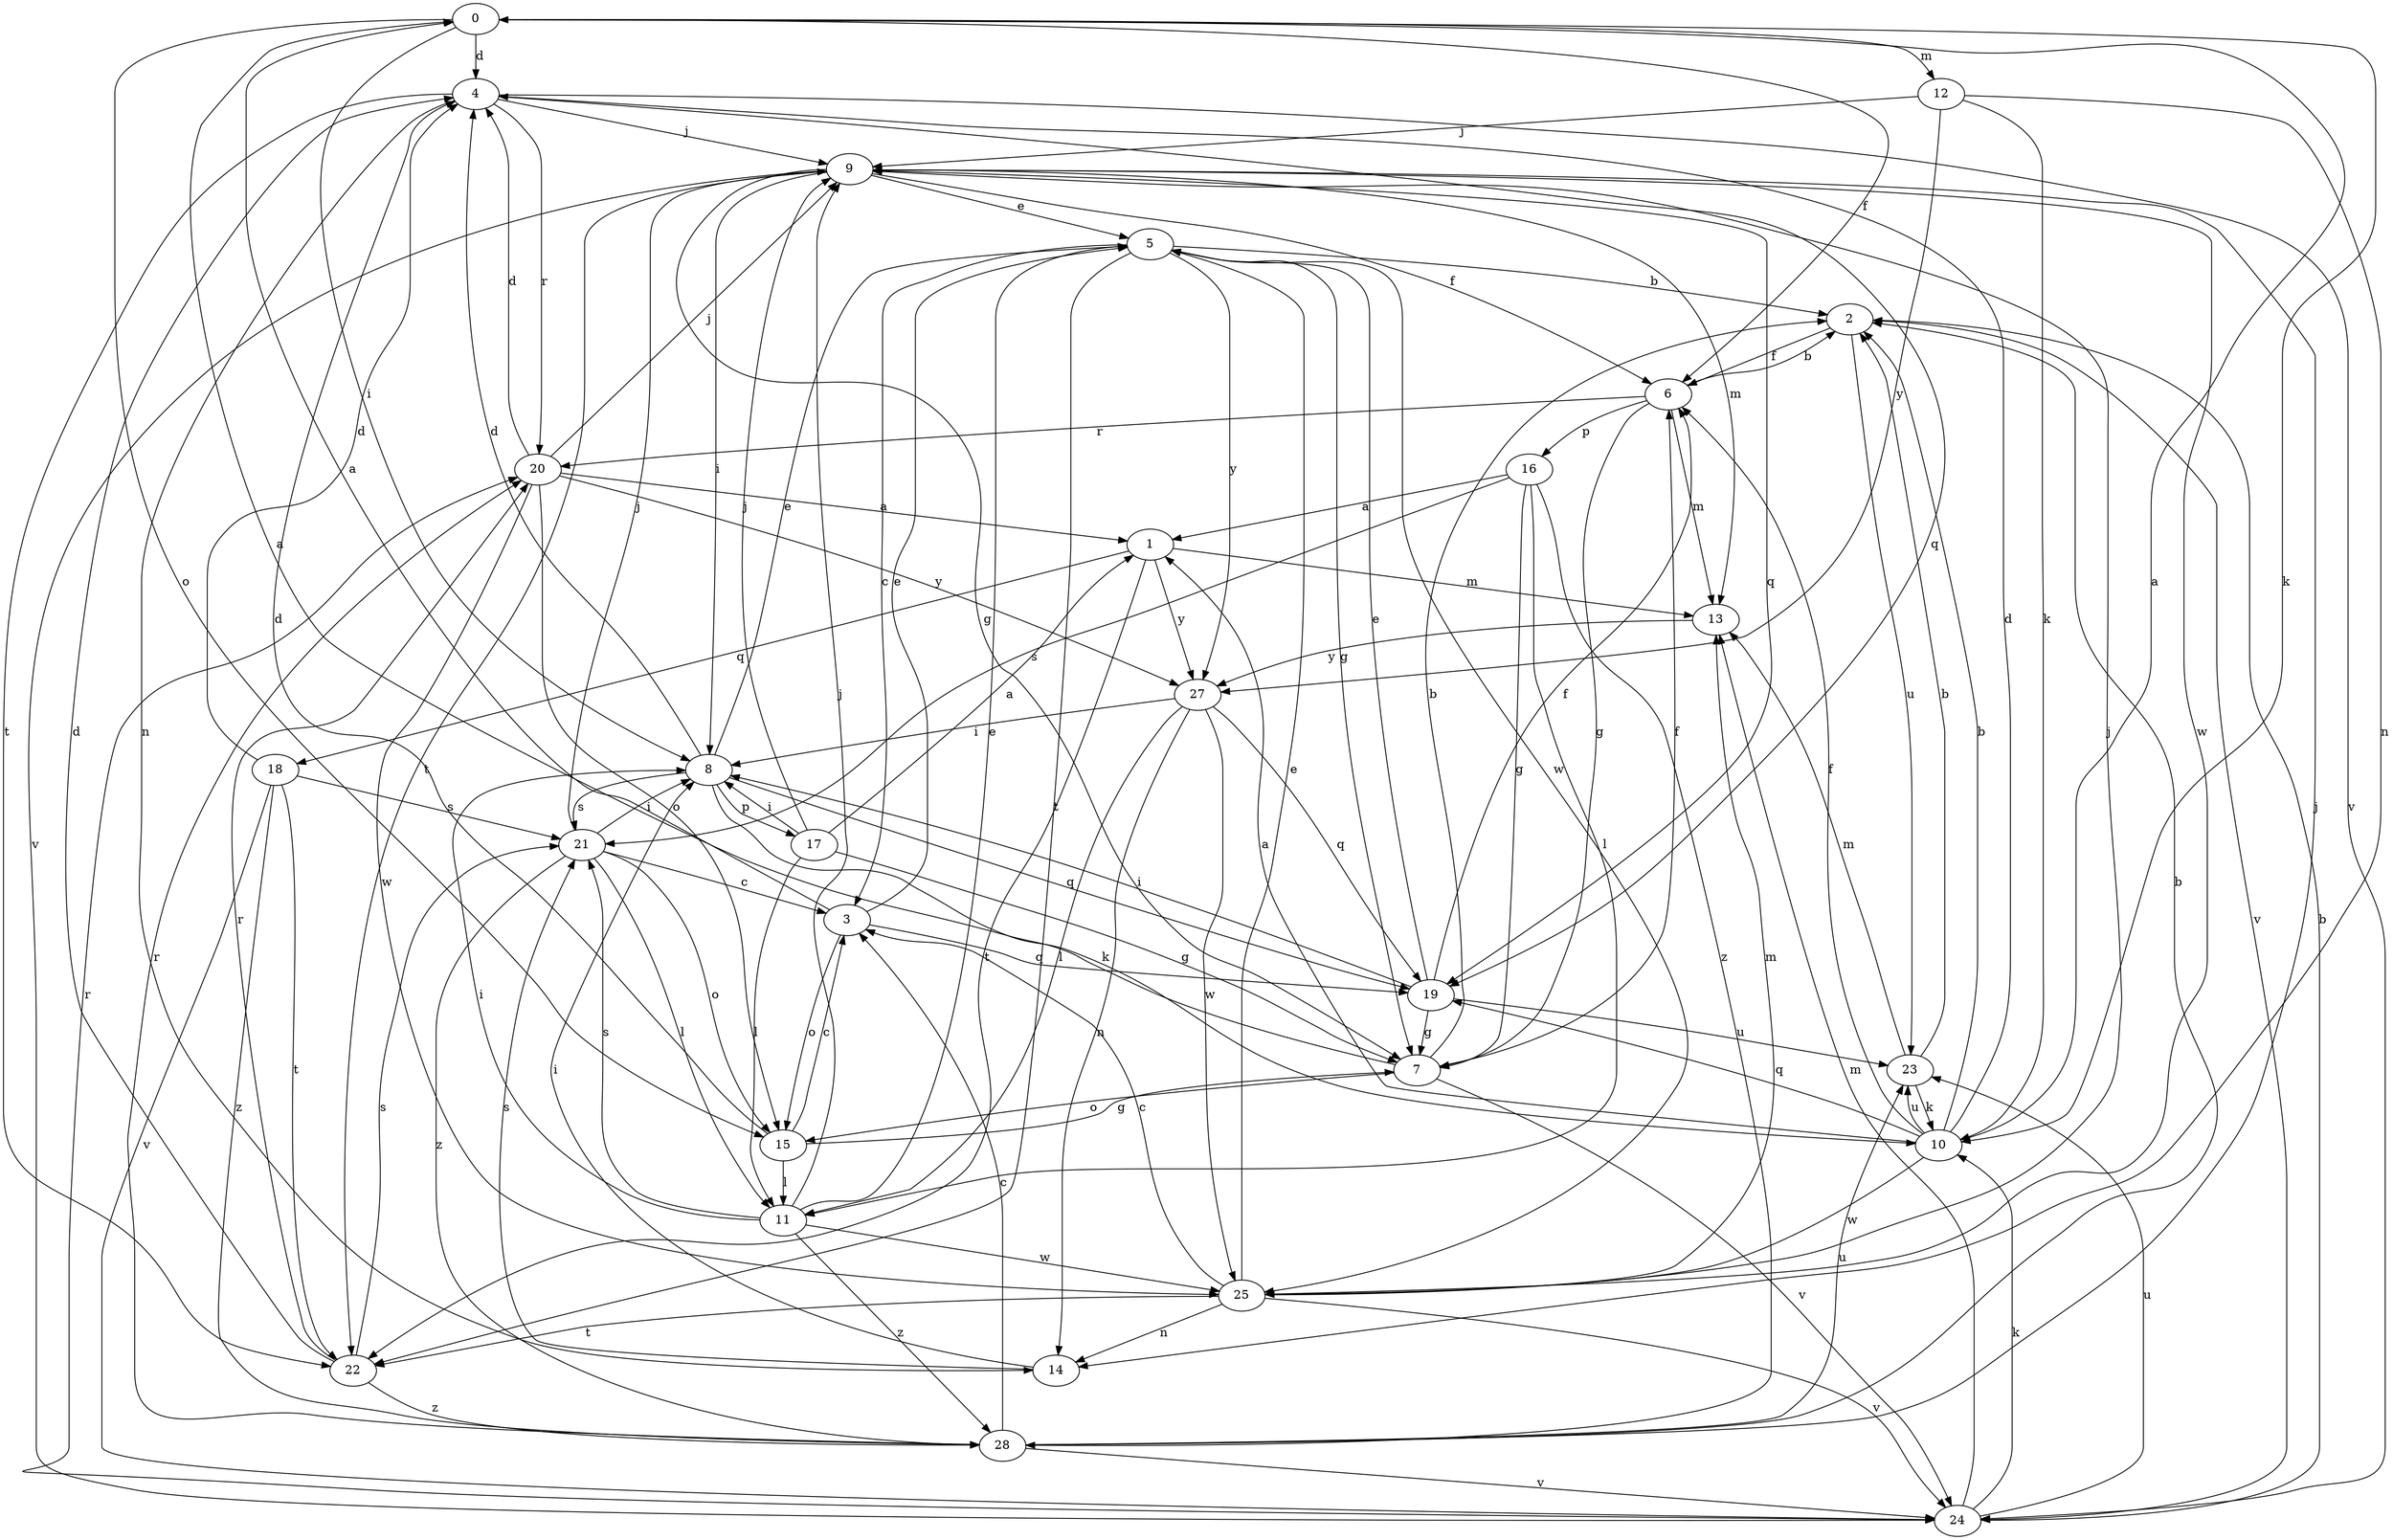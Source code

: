 strict digraph  {
0;
1;
2;
3;
4;
5;
6;
7;
8;
9;
10;
11;
12;
13;
14;
15;
16;
17;
18;
19;
20;
21;
22;
23;
24;
25;
27;
28;
0 -> 4  [label=d];
0 -> 6  [label=f];
0 -> 8  [label=i];
0 -> 10  [label=k];
0 -> 12  [label=m];
0 -> 15  [label=o];
1 -> 13  [label=m];
1 -> 18  [label=q];
1 -> 22  [label=t];
1 -> 27  [label=y];
2 -> 6  [label=f];
2 -> 23  [label=u];
2 -> 24  [label=v];
3 -> 0  [label=a];
3 -> 5  [label=e];
3 -> 15  [label=o];
3 -> 19  [label=q];
4 -> 9  [label=j];
4 -> 14  [label=n];
4 -> 19  [label=q];
4 -> 20  [label=r];
4 -> 22  [label=t];
4 -> 24  [label=v];
5 -> 2  [label=b];
5 -> 3  [label=c];
5 -> 7  [label=g];
5 -> 22  [label=t];
5 -> 25  [label=w];
5 -> 27  [label=y];
6 -> 2  [label=b];
6 -> 7  [label=g];
6 -> 13  [label=m];
6 -> 16  [label=p];
6 -> 20  [label=r];
7 -> 0  [label=a];
7 -> 2  [label=b];
7 -> 6  [label=f];
7 -> 15  [label=o];
7 -> 24  [label=v];
8 -> 4  [label=d];
8 -> 5  [label=e];
8 -> 10  [label=k];
8 -> 17  [label=p];
8 -> 19  [label=q];
8 -> 21  [label=s];
9 -> 5  [label=e];
9 -> 6  [label=f];
9 -> 7  [label=g];
9 -> 8  [label=i];
9 -> 13  [label=m];
9 -> 19  [label=q];
9 -> 22  [label=t];
9 -> 24  [label=v];
9 -> 25  [label=w];
10 -> 0  [label=a];
10 -> 1  [label=a];
10 -> 2  [label=b];
10 -> 4  [label=d];
10 -> 6  [label=f];
10 -> 19  [label=q];
10 -> 23  [label=u];
10 -> 25  [label=w];
11 -> 5  [label=e];
11 -> 8  [label=i];
11 -> 9  [label=j];
11 -> 21  [label=s];
11 -> 25  [label=w];
11 -> 28  [label=z];
12 -> 9  [label=j];
12 -> 10  [label=k];
12 -> 14  [label=n];
12 -> 27  [label=y];
13 -> 27  [label=y];
14 -> 8  [label=i];
14 -> 21  [label=s];
15 -> 3  [label=c];
15 -> 4  [label=d];
15 -> 7  [label=g];
15 -> 11  [label=l];
16 -> 1  [label=a];
16 -> 7  [label=g];
16 -> 11  [label=l];
16 -> 21  [label=s];
16 -> 28  [label=z];
17 -> 1  [label=a];
17 -> 7  [label=g];
17 -> 8  [label=i];
17 -> 9  [label=j];
17 -> 11  [label=l];
18 -> 4  [label=d];
18 -> 21  [label=s];
18 -> 22  [label=t];
18 -> 24  [label=v];
18 -> 28  [label=z];
19 -> 5  [label=e];
19 -> 6  [label=f];
19 -> 7  [label=g];
19 -> 8  [label=i];
19 -> 23  [label=u];
20 -> 1  [label=a];
20 -> 4  [label=d];
20 -> 9  [label=j];
20 -> 15  [label=o];
20 -> 25  [label=w];
20 -> 27  [label=y];
21 -> 3  [label=c];
21 -> 8  [label=i];
21 -> 9  [label=j];
21 -> 11  [label=l];
21 -> 15  [label=o];
21 -> 28  [label=z];
22 -> 4  [label=d];
22 -> 20  [label=r];
22 -> 21  [label=s];
22 -> 28  [label=z];
23 -> 2  [label=b];
23 -> 10  [label=k];
23 -> 13  [label=m];
24 -> 2  [label=b];
24 -> 10  [label=k];
24 -> 13  [label=m];
24 -> 20  [label=r];
24 -> 23  [label=u];
25 -> 3  [label=c];
25 -> 5  [label=e];
25 -> 9  [label=j];
25 -> 13  [label=m];
25 -> 14  [label=n];
25 -> 22  [label=t];
25 -> 24  [label=v];
27 -> 8  [label=i];
27 -> 11  [label=l];
27 -> 14  [label=n];
27 -> 19  [label=q];
27 -> 25  [label=w];
28 -> 2  [label=b];
28 -> 3  [label=c];
28 -> 9  [label=j];
28 -> 20  [label=r];
28 -> 23  [label=u];
28 -> 24  [label=v];
}
